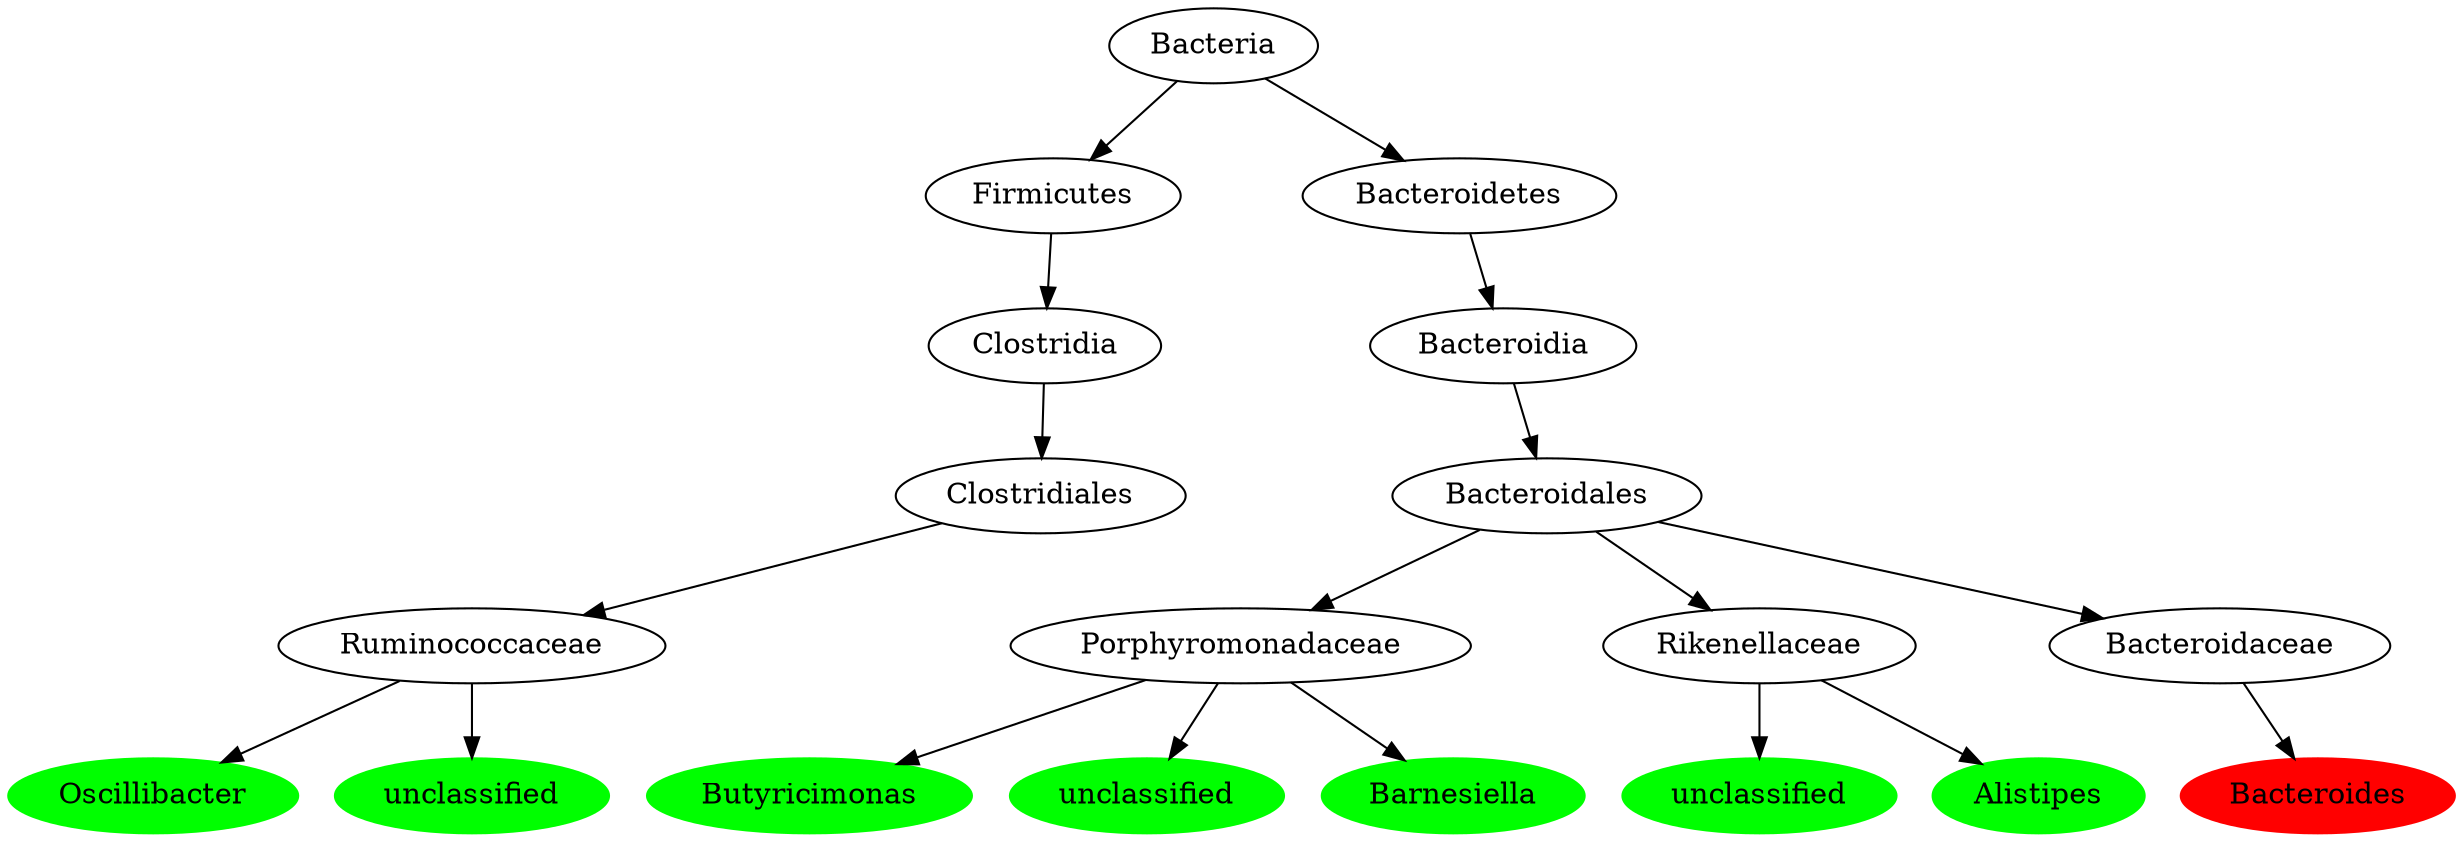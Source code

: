 digraph G { 
	RuminococcaceaeOscillibacter [label="Oscillibacter", color="green", style=filled];
	ClostridialesRuminococcaceae [label="Ruminococcaceae"];
	RuminococcaceaeOscillibacter [label="Oscillibacter"];
	ClostridialesRuminococcaceae -> RuminococcaceaeOscillibacter;
	ClostridiaClostridiales [label="Clostridiales"];
	ClostridialesRuminococcaceae [label="Ruminococcaceae"];
	ClostridiaClostridiales -> ClostridialesRuminococcaceae;
	FirmicutesClostridia [label="Clostridia"];
	ClostridiaClostridiales [label="Clostridiales"];
	FirmicutesClostridia -> ClostridiaClostridiales;
	BacteriaFirmicutes [label="Firmicutes"];
	FirmicutesClostridia [label="Clostridia"];
	BacteriaFirmicutes -> FirmicutesClostridia;
	Bacteria [label="Bacteria"];
	BacteriaFirmicutes [label="Firmicutes"];
	Bacteria -> BacteriaFirmicutes;
	Ruminococcaceaeunclassified [label="unclassified", color="green", style=filled];
	ClostridialesRuminococcaceae [label="Ruminococcaceae"];
	Ruminococcaceaeunclassified [label="unclassified"];
	ClostridialesRuminococcaceae -> Ruminococcaceaeunclassified;
	PorphyromonadaceaeButyricimonas [label="Butyricimonas", color="green", style=filled];
	BacteroidalesPorphyromonadaceae [label="Porphyromonadaceae"];
	PorphyromonadaceaeButyricimonas [label="Butyricimonas"];
	BacteroidalesPorphyromonadaceae -> PorphyromonadaceaeButyricimonas;
	BacteroidiaBacteroidales [label="Bacteroidales"];
	BacteroidalesPorphyromonadaceae [label="Porphyromonadaceae"];
	BacteroidiaBacteroidales -> BacteroidalesPorphyromonadaceae;
	BacteroidetesBacteroidia [label="Bacteroidia"];
	BacteroidiaBacteroidales [label="Bacteroidales"];
	BacteroidetesBacteroidia -> BacteroidiaBacteroidales;
	BacteriaBacteroidetes [label="Bacteroidetes"];
	BacteroidetesBacteroidia [label="Bacteroidia"];
	BacteriaBacteroidetes -> BacteroidetesBacteroidia;
	Bacteria [label="Bacteria"];
	BacteriaBacteroidetes [label="Bacteroidetes"];
	Bacteria -> BacteriaBacteroidetes;
	Porphyromonadaceaeunclassified [label="unclassified", color="green", style=filled];
	BacteroidalesPorphyromonadaceae [label="Porphyromonadaceae"];
	Porphyromonadaceaeunclassified [label="unclassified"];
	BacteroidalesPorphyromonadaceae -> Porphyromonadaceaeunclassified;
	PorphyromonadaceaeBarnesiella [label="Barnesiella", color="green", style=filled];
	BacteroidalesPorphyromonadaceae [label="Porphyromonadaceae"];
	PorphyromonadaceaeBarnesiella [label="Barnesiella"];
	BacteroidalesPorphyromonadaceae -> PorphyromonadaceaeBarnesiella;
	Rikenellaceaeunclassified [label="unclassified", color="green", style=filled];
	BacteroidalesRikenellaceae [label="Rikenellaceae"];
	Rikenellaceaeunclassified [label="unclassified"];
	BacteroidalesRikenellaceae -> Rikenellaceaeunclassified;
	BacteroidiaBacteroidales [label="Bacteroidales"];
	BacteroidalesRikenellaceae [label="Rikenellaceae"];
	BacteroidiaBacteroidales -> BacteroidalesRikenellaceae;
	RikenellaceaeAlistipes [label="Alistipes", color="green", style=filled];
	BacteroidalesRikenellaceae [label="Rikenellaceae"];
	RikenellaceaeAlistipes [label="Alistipes"];
	BacteroidalesRikenellaceae -> RikenellaceaeAlistipes;
	BacteroidaceaeBacteroides [label="Bacteroides", color="red", style=filled];
	BacteroidalesBacteroidaceae [label="Bacteroidaceae"];
	BacteroidaceaeBacteroides [label="Bacteroides"];
	BacteroidalesBacteroidaceae -> BacteroidaceaeBacteroides;
	BacteroidiaBacteroidales [label="Bacteroidales"];
	BacteroidalesBacteroidaceae [label="Bacteroidaceae"];
	BacteroidiaBacteroidales -> BacteroidalesBacteroidaceae;

 }